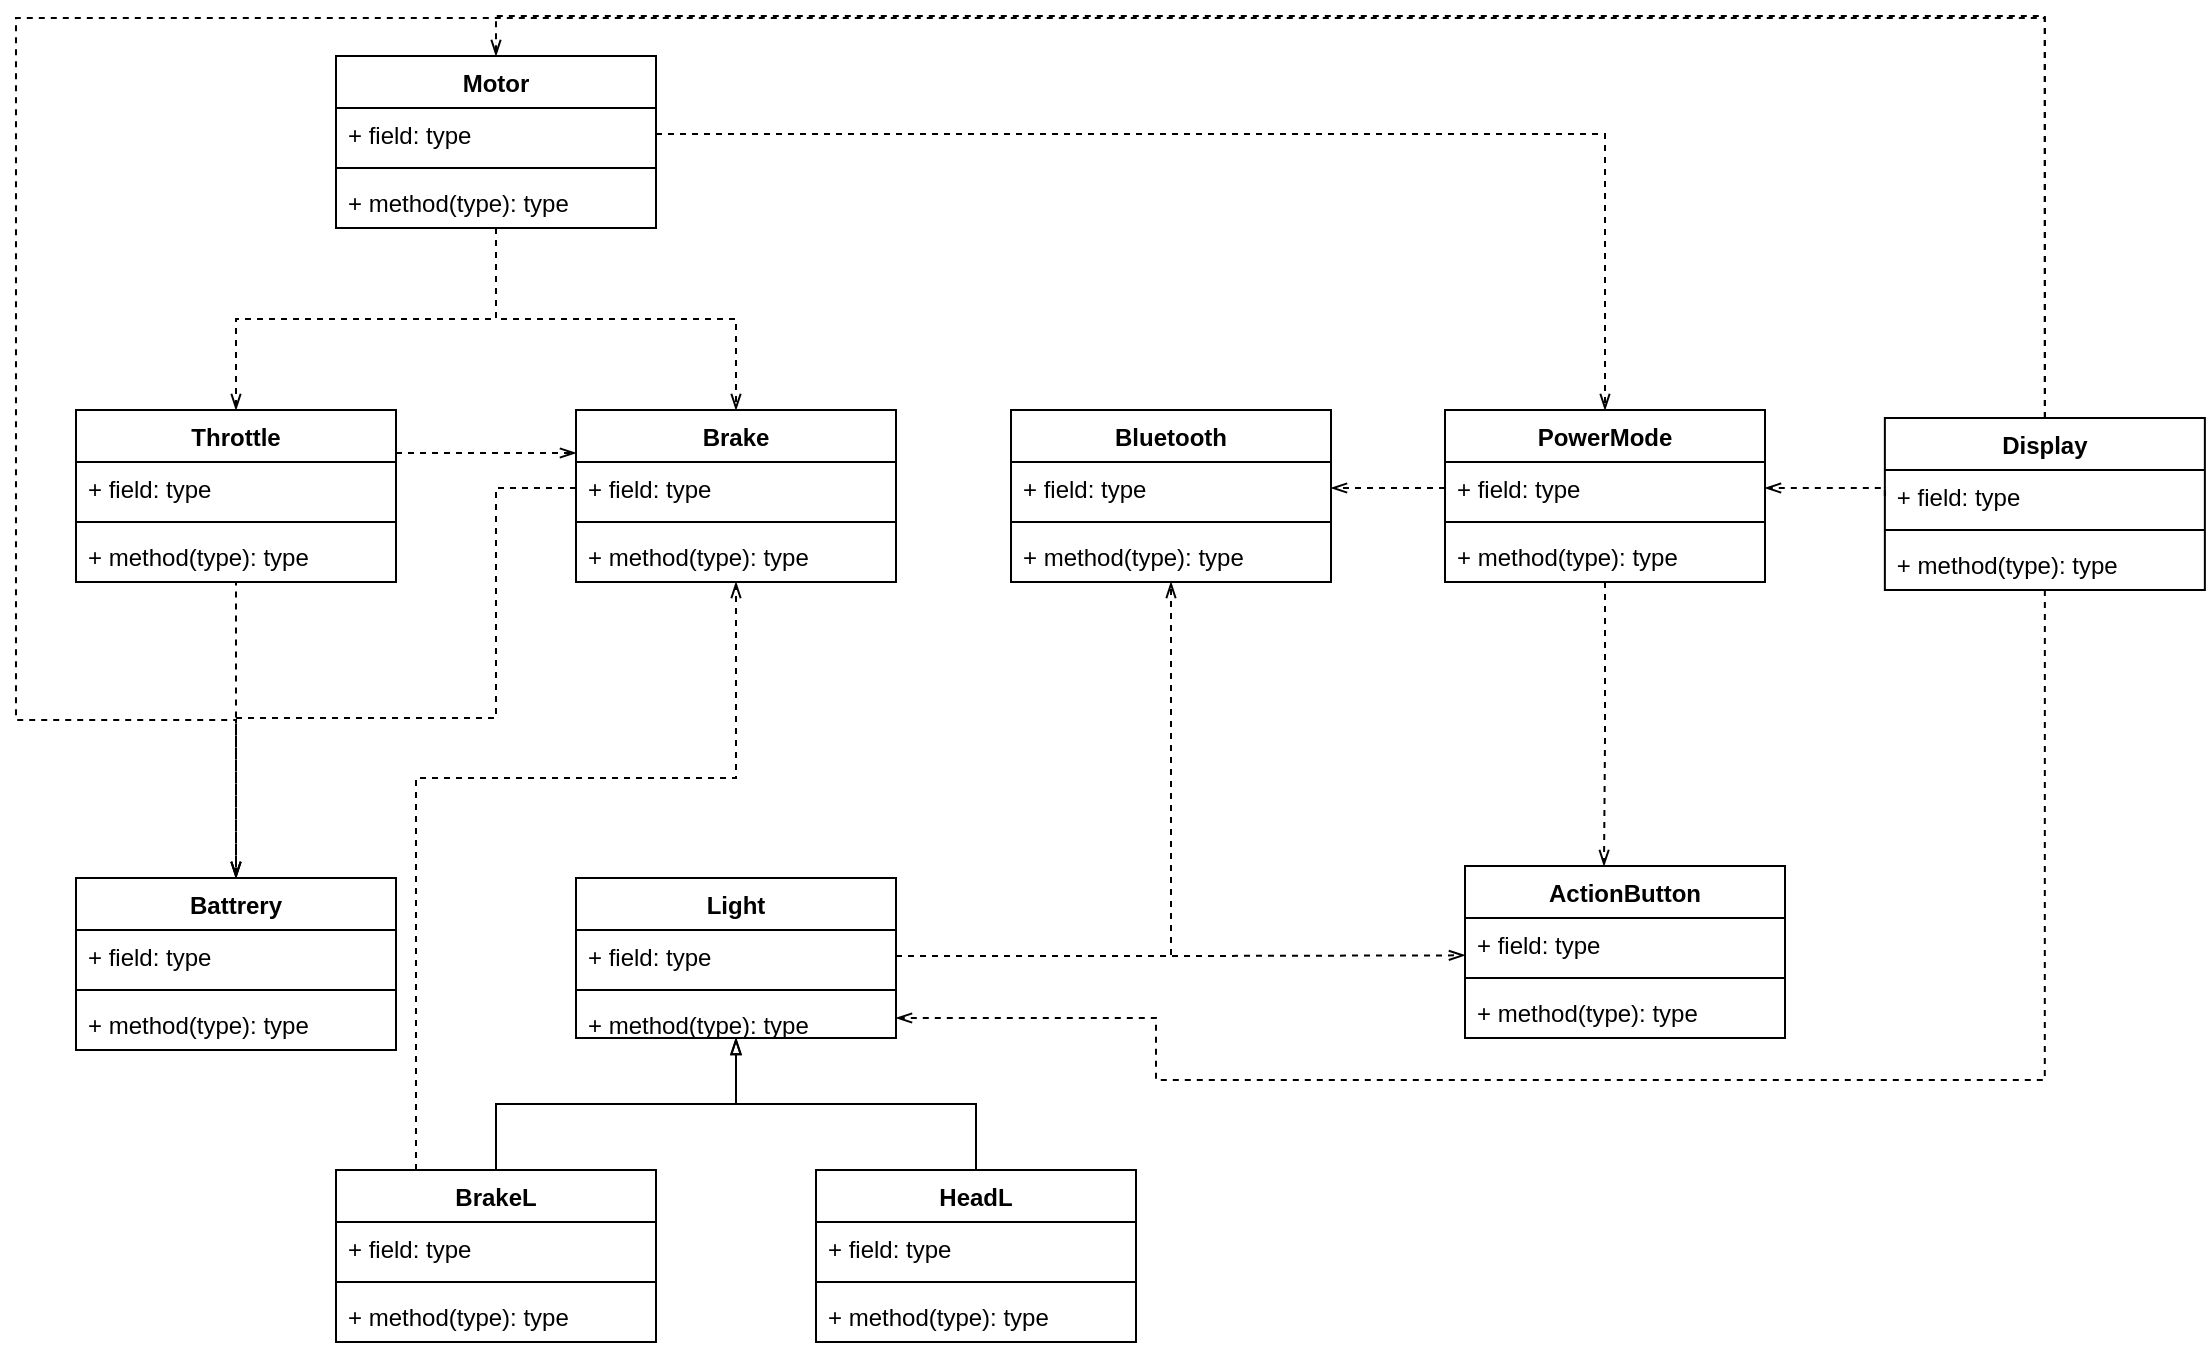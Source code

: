 <mxfile version="10.7.9" type="device"><diagram id="RRR2Q73Efiblb29-fy5A" name="Page-1"><mxGraphModel dx="743" dy="528" grid="1" gridSize="10" guides="1" tooltips="1" connect="1" arrows="1" fold="1" page="1" pageScale="1" pageWidth="850" pageHeight="1100" math="0" shadow="0"><root><mxCell id="0"/><mxCell id="1" parent="0"/><mxCell id="Oltx8EEPDuNsa9bhyEoh-46" style="edgeStyle=orthogonalEdgeStyle;rounded=0;orthogonalLoop=1;jettySize=auto;html=1;dashed=1;startArrow=none;startFill=0;endArrow=openThin;endFill=0;" edge="1" parent="1" source="Oltx8EEPDuNsa9bhyEoh-1" target="Oltx8EEPDuNsa9bhyEoh-9"><mxGeometry relative="1" as="geometry"/></mxCell><mxCell id="Oltx8EEPDuNsa9bhyEoh-47" style="edgeStyle=orthogonalEdgeStyle;rounded=0;orthogonalLoop=1;jettySize=auto;html=1;exitX=0.5;exitY=1;exitDx=0;exitDy=0;entryX=0.5;entryY=0;entryDx=0;entryDy=0;dashed=1;startArrow=none;startFill=0;endArrow=openThin;endFill=0;" edge="1" parent="1" source="Oltx8EEPDuNsa9bhyEoh-1" target="Oltx8EEPDuNsa9bhyEoh-5"><mxGeometry relative="1" as="geometry"/></mxCell><mxCell id="Oltx8EEPDuNsa9bhyEoh-1" value="Motor" style="swimlane;fontStyle=1;align=center;verticalAlign=top;childLayout=stackLayout;horizontal=1;startSize=26;horizontalStack=0;resizeParent=1;resizeParentMax=0;resizeLast=0;collapsible=1;marginBottom=0;" vertex="1" parent="1"><mxGeometry x="340" y="39" width="160" height="86" as="geometry"/></mxCell><mxCell id="Oltx8EEPDuNsa9bhyEoh-2" value="+ field: type" style="text;strokeColor=none;fillColor=none;align=left;verticalAlign=top;spacingLeft=4;spacingRight=4;overflow=hidden;rotatable=0;points=[[0,0.5],[1,0.5]];portConstraint=eastwest;" vertex="1" parent="Oltx8EEPDuNsa9bhyEoh-1"><mxGeometry y="26" width="160" height="26" as="geometry"/></mxCell><mxCell id="Oltx8EEPDuNsa9bhyEoh-3" value="" style="line;strokeWidth=1;fillColor=none;align=left;verticalAlign=middle;spacingTop=-1;spacingLeft=3;spacingRight=3;rotatable=0;labelPosition=right;points=[];portConstraint=eastwest;" vertex="1" parent="Oltx8EEPDuNsa9bhyEoh-1"><mxGeometry y="52" width="160" height="8" as="geometry"/></mxCell><mxCell id="Oltx8EEPDuNsa9bhyEoh-4" value="+ method(type): type" style="text;strokeColor=none;fillColor=none;align=left;verticalAlign=top;spacingLeft=4;spacingRight=4;overflow=hidden;rotatable=0;points=[[0,0.5],[1,0.5]];portConstraint=eastwest;" vertex="1" parent="Oltx8EEPDuNsa9bhyEoh-1"><mxGeometry y="60" width="160" height="26" as="geometry"/></mxCell><mxCell id="Oltx8EEPDuNsa9bhyEoh-5" value="Brake" style="swimlane;fontStyle=1;align=center;verticalAlign=top;childLayout=stackLayout;horizontal=1;startSize=26;horizontalStack=0;resizeParent=1;resizeParentMax=0;resizeLast=0;collapsible=1;marginBottom=0;" vertex="1" parent="1"><mxGeometry x="460" y="216" width="160" height="86" as="geometry"/></mxCell><mxCell id="Oltx8EEPDuNsa9bhyEoh-6" value="+ field: type" style="text;strokeColor=none;fillColor=none;align=left;verticalAlign=top;spacingLeft=4;spacingRight=4;overflow=hidden;rotatable=0;points=[[0,0.5],[1,0.5]];portConstraint=eastwest;" vertex="1" parent="Oltx8EEPDuNsa9bhyEoh-5"><mxGeometry y="26" width="160" height="26" as="geometry"/></mxCell><mxCell id="Oltx8EEPDuNsa9bhyEoh-7" value="" style="line;strokeWidth=1;fillColor=none;align=left;verticalAlign=middle;spacingTop=-1;spacingLeft=3;spacingRight=3;rotatable=0;labelPosition=right;points=[];portConstraint=eastwest;" vertex="1" parent="Oltx8EEPDuNsa9bhyEoh-5"><mxGeometry y="52" width="160" height="8" as="geometry"/></mxCell><mxCell id="Oltx8EEPDuNsa9bhyEoh-8" value="+ method(type): type" style="text;strokeColor=none;fillColor=none;align=left;verticalAlign=top;spacingLeft=4;spacingRight=4;overflow=hidden;rotatable=0;points=[[0,0.5],[1,0.5]];portConstraint=eastwest;" vertex="1" parent="Oltx8EEPDuNsa9bhyEoh-5"><mxGeometry y="60" width="160" height="26" as="geometry"/></mxCell><mxCell id="Oltx8EEPDuNsa9bhyEoh-85" style="edgeStyle=orthogonalEdgeStyle;rounded=0;orthogonalLoop=1;jettySize=auto;html=1;exitX=1;exitY=0.25;exitDx=0;exitDy=0;entryX=0;entryY=0.25;entryDx=0;entryDy=0;dashed=1;startArrow=none;startFill=0;endArrow=openThin;endFill=0;" edge="1" parent="1" source="Oltx8EEPDuNsa9bhyEoh-9" target="Oltx8EEPDuNsa9bhyEoh-5"><mxGeometry relative="1" as="geometry"/></mxCell><mxCell id="Oltx8EEPDuNsa9bhyEoh-9" value="Throttle" style="swimlane;fontStyle=1;align=center;verticalAlign=top;childLayout=stackLayout;horizontal=1;startSize=26;horizontalStack=0;resizeParent=1;resizeParentMax=0;resizeLast=0;collapsible=1;marginBottom=0;" vertex="1" parent="1"><mxGeometry x="210" y="216" width="160" height="86" as="geometry"/></mxCell><mxCell id="Oltx8EEPDuNsa9bhyEoh-10" value="+ field: type" style="text;strokeColor=none;fillColor=none;align=left;verticalAlign=top;spacingLeft=4;spacingRight=4;overflow=hidden;rotatable=0;points=[[0,0.5],[1,0.5]];portConstraint=eastwest;" vertex="1" parent="Oltx8EEPDuNsa9bhyEoh-9"><mxGeometry y="26" width="160" height="26" as="geometry"/></mxCell><mxCell id="Oltx8EEPDuNsa9bhyEoh-11" value="" style="line;strokeWidth=1;fillColor=none;align=left;verticalAlign=middle;spacingTop=-1;spacingLeft=3;spacingRight=3;rotatable=0;labelPosition=right;points=[];portConstraint=eastwest;" vertex="1" parent="Oltx8EEPDuNsa9bhyEoh-9"><mxGeometry y="52" width="160" height="8" as="geometry"/></mxCell><mxCell id="Oltx8EEPDuNsa9bhyEoh-12" value="+ method(type): type" style="text;strokeColor=none;fillColor=none;align=left;verticalAlign=top;spacingLeft=4;spacingRight=4;overflow=hidden;rotatable=0;points=[[0,0.5],[1,0.5]];portConstraint=eastwest;" vertex="1" parent="Oltx8EEPDuNsa9bhyEoh-9"><mxGeometry y="60" width="160" height="26" as="geometry"/></mxCell><mxCell id="Oltx8EEPDuNsa9bhyEoh-13" value="Bluetooth" style="swimlane;fontStyle=1;align=center;verticalAlign=top;childLayout=stackLayout;horizontal=1;startSize=26;horizontalStack=0;resizeParent=1;resizeParentMax=0;resizeLast=0;collapsible=1;marginBottom=0;" vertex="1" parent="1"><mxGeometry x="677.5" y="216" width="160" height="86" as="geometry"/></mxCell><mxCell id="Oltx8EEPDuNsa9bhyEoh-14" value="+ field: type" style="text;strokeColor=none;fillColor=none;align=left;verticalAlign=top;spacingLeft=4;spacingRight=4;overflow=hidden;rotatable=0;points=[[0,0.5],[1,0.5]];portConstraint=eastwest;" vertex="1" parent="Oltx8EEPDuNsa9bhyEoh-13"><mxGeometry y="26" width="160" height="26" as="geometry"/></mxCell><mxCell id="Oltx8EEPDuNsa9bhyEoh-15" value="" style="line;strokeWidth=1;fillColor=none;align=left;verticalAlign=middle;spacingTop=-1;spacingLeft=3;spacingRight=3;rotatable=0;labelPosition=right;points=[];portConstraint=eastwest;" vertex="1" parent="Oltx8EEPDuNsa9bhyEoh-13"><mxGeometry y="52" width="160" height="8" as="geometry"/></mxCell><mxCell id="Oltx8EEPDuNsa9bhyEoh-16" value="+ method(type): type" style="text;strokeColor=none;fillColor=none;align=left;verticalAlign=top;spacingLeft=4;spacingRight=4;overflow=hidden;rotatable=0;points=[[0,0.5],[1,0.5]];portConstraint=eastwest;" vertex="1" parent="Oltx8EEPDuNsa9bhyEoh-13"><mxGeometry y="60" width="160" height="26" as="geometry"/></mxCell><mxCell id="Oltx8EEPDuNsa9bhyEoh-17" value="Light" style="swimlane;fontStyle=1;align=center;verticalAlign=top;childLayout=stackLayout;horizontal=1;startSize=26;horizontalStack=0;resizeParent=1;resizeParentMax=0;resizeLast=0;collapsible=1;marginBottom=0;" vertex="1" parent="1"><mxGeometry x="460" y="450" width="160" height="80" as="geometry"/></mxCell><mxCell id="Oltx8EEPDuNsa9bhyEoh-18" value="+ field: type" style="text;strokeColor=none;fillColor=none;align=left;verticalAlign=top;spacingLeft=4;spacingRight=4;overflow=hidden;rotatable=0;points=[[0,0.5],[1,0.5]];portConstraint=eastwest;" vertex="1" parent="Oltx8EEPDuNsa9bhyEoh-17"><mxGeometry y="26" width="160" height="26" as="geometry"/></mxCell><mxCell id="Oltx8EEPDuNsa9bhyEoh-19" value="" style="line;strokeWidth=1;fillColor=none;align=left;verticalAlign=middle;spacingTop=-1;spacingLeft=3;spacingRight=3;rotatable=0;labelPosition=right;points=[];portConstraint=eastwest;" vertex="1" parent="Oltx8EEPDuNsa9bhyEoh-17"><mxGeometry y="52" width="160" height="8" as="geometry"/></mxCell><mxCell id="Oltx8EEPDuNsa9bhyEoh-20" value="+ method(type): type" style="text;strokeColor=none;fillColor=none;align=left;verticalAlign=top;spacingLeft=4;spacingRight=4;overflow=hidden;rotatable=0;points=[[0,0.5],[1,0.5]];portConstraint=eastwest;" vertex="1" parent="Oltx8EEPDuNsa9bhyEoh-17"><mxGeometry y="60" width="160" height="20" as="geometry"/></mxCell><mxCell id="Oltx8EEPDuNsa9bhyEoh-32" style="edgeStyle=orthogonalEdgeStyle;rounded=0;orthogonalLoop=1;jettySize=auto;html=1;exitX=0.5;exitY=0;exitDx=0;exitDy=0;endArrow=blockThin;endFill=0;entryX=0.5;entryY=1;entryDx=0;entryDy=0;" edge="1" parent="1" source="Oltx8EEPDuNsa9bhyEoh-21" target="Oltx8EEPDuNsa9bhyEoh-17"><mxGeometry relative="1" as="geometry"><mxPoint x="530" y="545" as="targetPoint"/></mxGeometry></mxCell><mxCell id="Oltx8EEPDuNsa9bhyEoh-81" style="edgeStyle=orthogonalEdgeStyle;rounded=0;orthogonalLoop=1;jettySize=auto;html=1;exitX=0.25;exitY=0;exitDx=0;exitDy=0;dashed=1;startArrow=none;startFill=0;endArrow=openThin;endFill=0;entryX=0.5;entryY=1;entryDx=0;entryDy=0;" edge="1" parent="1" source="Oltx8EEPDuNsa9bhyEoh-21" target="Oltx8EEPDuNsa9bhyEoh-5"><mxGeometry relative="1" as="geometry"><mxPoint x="430" y="390" as="targetPoint"/><Array as="points"><mxPoint x="380" y="400"/><mxPoint x="540" y="400"/></Array></mxGeometry></mxCell><mxCell id="Oltx8EEPDuNsa9bhyEoh-21" value="BrakeL" style="swimlane;fontStyle=1;align=center;verticalAlign=top;childLayout=stackLayout;horizontal=1;startSize=26;horizontalStack=0;resizeParent=1;resizeParentMax=0;resizeLast=0;collapsible=1;marginBottom=0;" vertex="1" parent="1"><mxGeometry x="340" y="596" width="160" height="86" as="geometry"/></mxCell><mxCell id="Oltx8EEPDuNsa9bhyEoh-22" value="+ field: type" style="text;strokeColor=none;fillColor=none;align=left;verticalAlign=top;spacingLeft=4;spacingRight=4;overflow=hidden;rotatable=0;points=[[0,0.5],[1,0.5]];portConstraint=eastwest;" vertex="1" parent="Oltx8EEPDuNsa9bhyEoh-21"><mxGeometry y="26" width="160" height="26" as="geometry"/></mxCell><mxCell id="Oltx8EEPDuNsa9bhyEoh-23" value="" style="line;strokeWidth=1;fillColor=none;align=left;verticalAlign=middle;spacingTop=-1;spacingLeft=3;spacingRight=3;rotatable=0;labelPosition=right;points=[];portConstraint=eastwest;" vertex="1" parent="Oltx8EEPDuNsa9bhyEoh-21"><mxGeometry y="52" width="160" height="8" as="geometry"/></mxCell><mxCell id="Oltx8EEPDuNsa9bhyEoh-24" value="+ method(type): type" style="text;strokeColor=none;fillColor=none;align=left;verticalAlign=top;spacingLeft=4;spacingRight=4;overflow=hidden;rotatable=0;points=[[0,0.5],[1,0.5]];portConstraint=eastwest;" vertex="1" parent="Oltx8EEPDuNsa9bhyEoh-21"><mxGeometry y="60" width="160" height="26" as="geometry"/></mxCell><mxCell id="Oltx8EEPDuNsa9bhyEoh-31" style="edgeStyle=orthogonalEdgeStyle;rounded=0;orthogonalLoop=1;jettySize=auto;html=1;exitX=0.5;exitY=0;exitDx=0;exitDy=0;endArrow=blockThin;endFill=0;entryX=0.5;entryY=1;entryDx=0;entryDy=0;entryPerimeter=0;" edge="1" parent="1" source="Oltx8EEPDuNsa9bhyEoh-25" target="Oltx8EEPDuNsa9bhyEoh-20"><mxGeometry relative="1" as="geometry"><mxPoint x="550" y="545" as="targetPoint"/></mxGeometry></mxCell><mxCell id="Oltx8EEPDuNsa9bhyEoh-25" value="HeadL" style="swimlane;fontStyle=1;align=center;verticalAlign=top;childLayout=stackLayout;horizontal=1;startSize=26;horizontalStack=0;resizeParent=1;resizeParentMax=0;resizeLast=0;collapsible=1;marginBottom=0;" vertex="1" parent="1"><mxGeometry x="580" y="596" width="160" height="86" as="geometry"><mxRectangle x="580" y="596" width="70" height="26" as="alternateBounds"/></mxGeometry></mxCell><mxCell id="Oltx8EEPDuNsa9bhyEoh-26" value="+ field: type" style="text;strokeColor=none;fillColor=none;align=left;verticalAlign=top;spacingLeft=4;spacingRight=4;overflow=hidden;rotatable=0;points=[[0,0.5],[1,0.5]];portConstraint=eastwest;" vertex="1" parent="Oltx8EEPDuNsa9bhyEoh-25"><mxGeometry y="26" width="160" height="26" as="geometry"/></mxCell><mxCell id="Oltx8EEPDuNsa9bhyEoh-27" value="" style="line;strokeWidth=1;fillColor=none;align=left;verticalAlign=middle;spacingTop=-1;spacingLeft=3;spacingRight=3;rotatable=0;labelPosition=right;points=[];portConstraint=eastwest;" vertex="1" parent="Oltx8EEPDuNsa9bhyEoh-25"><mxGeometry y="52" width="160" height="8" as="geometry"/></mxCell><mxCell id="Oltx8EEPDuNsa9bhyEoh-28" value="+ method(type): type" style="text;strokeColor=none;fillColor=none;align=left;verticalAlign=top;spacingLeft=4;spacingRight=4;overflow=hidden;rotatable=0;points=[[0,0.5],[1,0.5]];portConstraint=eastwest;" vertex="1" parent="Oltx8EEPDuNsa9bhyEoh-25"><mxGeometry y="60" width="160" height="26" as="geometry"/></mxCell><mxCell id="Oltx8EEPDuNsa9bhyEoh-60" style="edgeStyle=orthogonalEdgeStyle;rounded=0;orthogonalLoop=1;jettySize=auto;html=1;exitX=0.5;exitY=0;exitDx=0;exitDy=0;entryX=0.5;entryY=0;entryDx=0;entryDy=0;dashed=1;startArrow=none;startFill=0;endArrow=openThin;endFill=0;" edge="1" parent="1" source="Oltx8EEPDuNsa9bhyEoh-33" target="Oltx8EEPDuNsa9bhyEoh-37"><mxGeometry relative="1" as="geometry"><Array as="points"><mxPoint x="1194" y="20"/><mxPoint x="180" y="20"/><mxPoint x="180" y="371"/><mxPoint x="290" y="371"/></Array></mxGeometry></mxCell><mxCell id="Oltx8EEPDuNsa9bhyEoh-79" style="edgeStyle=orthogonalEdgeStyle;rounded=0;orthogonalLoop=1;jettySize=auto;html=1;exitX=0.5;exitY=1;exitDx=0;exitDy=0;entryX=1;entryY=0.5;entryDx=0;entryDy=0;dashed=1;startArrow=none;startFill=0;endArrow=openThin;endFill=0;" edge="1" parent="1" source="Oltx8EEPDuNsa9bhyEoh-33" target="Oltx8EEPDuNsa9bhyEoh-20"><mxGeometry relative="1" as="geometry"><Array as="points"><mxPoint x="1194" y="551"/><mxPoint x="750" y="551"/><mxPoint x="750" y="520"/></Array></mxGeometry></mxCell><mxCell id="Oltx8EEPDuNsa9bhyEoh-80" style="edgeStyle=orthogonalEdgeStyle;rounded=0;orthogonalLoop=1;jettySize=auto;html=1;exitX=0.5;exitY=0;exitDx=0;exitDy=0;entryX=0.5;entryY=0;entryDx=0;entryDy=0;dashed=1;startArrow=none;startFill=0;endArrow=openThin;endFill=0;" edge="1" parent="1" source="Oltx8EEPDuNsa9bhyEoh-33" target="Oltx8EEPDuNsa9bhyEoh-1"><mxGeometry relative="1" as="geometry"/></mxCell><mxCell id="Oltx8EEPDuNsa9bhyEoh-33" value="Display" style="swimlane;fontStyle=1;align=center;verticalAlign=top;childLayout=stackLayout;horizontal=1;startSize=26;horizontalStack=0;resizeParent=1;resizeParentMax=0;resizeLast=0;collapsible=1;marginBottom=0;" vertex="1" parent="1"><mxGeometry x="1114.429" y="220" width="160" height="86" as="geometry"/></mxCell><mxCell id="Oltx8EEPDuNsa9bhyEoh-34" value="+ field: type" style="text;strokeColor=none;fillColor=none;align=left;verticalAlign=top;spacingLeft=4;spacingRight=4;overflow=hidden;rotatable=0;points=[[0,0.5],[1,0.5]];portConstraint=eastwest;" vertex="1" parent="Oltx8EEPDuNsa9bhyEoh-33"><mxGeometry y="26" width="160" height="26" as="geometry"/></mxCell><mxCell id="Oltx8EEPDuNsa9bhyEoh-35" value="" style="line;strokeWidth=1;fillColor=none;align=left;verticalAlign=middle;spacingTop=-1;spacingLeft=3;spacingRight=3;rotatable=0;labelPosition=right;points=[];portConstraint=eastwest;" vertex="1" parent="Oltx8EEPDuNsa9bhyEoh-33"><mxGeometry y="52" width="160" height="8" as="geometry"/></mxCell><mxCell id="Oltx8EEPDuNsa9bhyEoh-36" value="+ method(type): type" style="text;strokeColor=none;fillColor=none;align=left;verticalAlign=top;spacingLeft=4;spacingRight=4;overflow=hidden;rotatable=0;points=[[0,0.5],[1,0.5]];portConstraint=eastwest;" vertex="1" parent="Oltx8EEPDuNsa9bhyEoh-33"><mxGeometry y="60" width="160" height="26" as="geometry"/></mxCell><mxCell id="Oltx8EEPDuNsa9bhyEoh-41" style="edgeStyle=orthogonalEdgeStyle;rounded=0;orthogonalLoop=1;jettySize=auto;html=1;exitX=0.5;exitY=0;exitDx=0;exitDy=0;entryX=0.5;entryY=1;entryDx=0;entryDy=0;endArrow=none;endFill=0;dashed=1;startArrow=openThin;startFill=0;" edge="1" parent="1" source="Oltx8EEPDuNsa9bhyEoh-37" target="Oltx8EEPDuNsa9bhyEoh-9"><mxGeometry relative="1" as="geometry"/></mxCell><mxCell id="Oltx8EEPDuNsa9bhyEoh-37" value="Battrery" style="swimlane;fontStyle=1;align=center;verticalAlign=top;childLayout=stackLayout;horizontal=1;startSize=26;horizontalStack=0;resizeParent=1;resizeParentMax=0;resizeLast=0;collapsible=1;marginBottom=0;" vertex="1" parent="1"><mxGeometry x="210" y="450" width="160" height="86" as="geometry"/></mxCell><mxCell id="Oltx8EEPDuNsa9bhyEoh-38" value="+ field: type" style="text;strokeColor=none;fillColor=none;align=left;verticalAlign=top;spacingLeft=4;spacingRight=4;overflow=hidden;rotatable=0;points=[[0,0.5],[1,0.5]];portConstraint=eastwest;" vertex="1" parent="Oltx8EEPDuNsa9bhyEoh-37"><mxGeometry y="26" width="160" height="26" as="geometry"/></mxCell><mxCell id="Oltx8EEPDuNsa9bhyEoh-39" value="" style="line;strokeWidth=1;fillColor=none;align=left;verticalAlign=middle;spacingTop=-1;spacingLeft=3;spacingRight=3;rotatable=0;labelPosition=right;points=[];portConstraint=eastwest;" vertex="1" parent="Oltx8EEPDuNsa9bhyEoh-37"><mxGeometry y="52" width="160" height="8" as="geometry"/></mxCell><mxCell id="Oltx8EEPDuNsa9bhyEoh-40" value="+ method(type): type" style="text;strokeColor=none;fillColor=none;align=left;verticalAlign=top;spacingLeft=4;spacingRight=4;overflow=hidden;rotatable=0;points=[[0,0.5],[1,0.5]];portConstraint=eastwest;" vertex="1" parent="Oltx8EEPDuNsa9bhyEoh-37"><mxGeometry y="60" width="160" height="26" as="geometry"/></mxCell><mxCell id="Oltx8EEPDuNsa9bhyEoh-43" style="edgeStyle=orthogonalEdgeStyle;rounded=0;orthogonalLoop=1;jettySize=auto;html=1;exitX=0;exitY=0.5;exitDx=0;exitDy=0;entryX=0.5;entryY=0;entryDx=0;entryDy=0;dashed=1;startArrow=none;startFill=0;endArrow=openThin;endFill=0;" edge="1" parent="1" source="Oltx8EEPDuNsa9bhyEoh-6" target="Oltx8EEPDuNsa9bhyEoh-37"><mxGeometry relative="1" as="geometry"><Array as="points"><mxPoint x="420" y="255"/><mxPoint x="420" y="370"/><mxPoint x="290" y="370"/></Array></mxGeometry></mxCell><mxCell id="Oltx8EEPDuNsa9bhyEoh-62" value="ActionButton" style="swimlane;fontStyle=1;align=center;verticalAlign=top;childLayout=stackLayout;horizontal=1;startSize=26;horizontalStack=0;resizeParent=1;resizeParentMax=0;resizeLast=0;collapsible=1;marginBottom=0;" vertex="1" parent="1"><mxGeometry x="904.5" y="444" width="160" height="86" as="geometry"/></mxCell><mxCell id="Oltx8EEPDuNsa9bhyEoh-63" value="+ field: type" style="text;strokeColor=none;fillColor=none;align=left;verticalAlign=top;spacingLeft=4;spacingRight=4;overflow=hidden;rotatable=0;points=[[0,0.5],[1,0.5]];portConstraint=eastwest;" vertex="1" parent="Oltx8EEPDuNsa9bhyEoh-62"><mxGeometry y="26" width="160" height="26" as="geometry"/></mxCell><mxCell id="Oltx8EEPDuNsa9bhyEoh-64" value="" style="line;strokeWidth=1;fillColor=none;align=left;verticalAlign=middle;spacingTop=-1;spacingLeft=3;spacingRight=3;rotatable=0;labelPosition=right;points=[];portConstraint=eastwest;" vertex="1" parent="Oltx8EEPDuNsa9bhyEoh-62"><mxGeometry y="52" width="160" height="8" as="geometry"/></mxCell><mxCell id="Oltx8EEPDuNsa9bhyEoh-65" value="+ method(type): type" style="text;strokeColor=none;fillColor=none;align=left;verticalAlign=top;spacingLeft=4;spacingRight=4;overflow=hidden;rotatable=0;points=[[0,0.5],[1,0.5]];portConstraint=eastwest;" vertex="1" parent="Oltx8EEPDuNsa9bhyEoh-62"><mxGeometry y="60" width="160" height="26" as="geometry"/></mxCell><mxCell id="Oltx8EEPDuNsa9bhyEoh-72" style="edgeStyle=orthogonalEdgeStyle;rounded=0;orthogonalLoop=1;jettySize=auto;html=1;exitX=0.5;exitY=1;exitDx=0;exitDy=0;dashed=1;startArrow=none;startFill=0;endArrow=openThin;endFill=0;" edge="1" parent="1" source="Oltx8EEPDuNsa9bhyEoh-66" target="Oltx8EEPDuNsa9bhyEoh-62"><mxGeometry relative="1" as="geometry"><Array as="points"><mxPoint x="974" y="380"/><mxPoint x="974" y="380"/></Array></mxGeometry></mxCell><mxCell id="Oltx8EEPDuNsa9bhyEoh-66" value="PowerMode" style="swimlane;fontStyle=1;align=center;verticalAlign=top;childLayout=stackLayout;horizontal=1;startSize=26;horizontalStack=0;resizeParent=1;resizeParentMax=0;resizeLast=0;collapsible=1;marginBottom=0;" vertex="1" parent="1"><mxGeometry x="894.5" y="216" width="160" height="86" as="geometry"/></mxCell><mxCell id="Oltx8EEPDuNsa9bhyEoh-67" value="+ field: type" style="text;strokeColor=none;fillColor=none;align=left;verticalAlign=top;spacingLeft=4;spacingRight=4;overflow=hidden;rotatable=0;points=[[0,0.5],[1,0.5]];portConstraint=eastwest;" vertex="1" parent="Oltx8EEPDuNsa9bhyEoh-66"><mxGeometry y="26" width="160" height="26" as="geometry"/></mxCell><mxCell id="Oltx8EEPDuNsa9bhyEoh-68" value="" style="line;strokeWidth=1;fillColor=none;align=left;verticalAlign=middle;spacingTop=-1;spacingLeft=3;spacingRight=3;rotatable=0;labelPosition=right;points=[];portConstraint=eastwest;" vertex="1" parent="Oltx8EEPDuNsa9bhyEoh-66"><mxGeometry y="52" width="160" height="8" as="geometry"/></mxCell><mxCell id="Oltx8EEPDuNsa9bhyEoh-69" value="+ method(type): type" style="text;strokeColor=none;fillColor=none;align=left;verticalAlign=top;spacingLeft=4;spacingRight=4;overflow=hidden;rotatable=0;points=[[0,0.5],[1,0.5]];portConstraint=eastwest;" vertex="1" parent="Oltx8EEPDuNsa9bhyEoh-66"><mxGeometry y="60" width="160" height="26" as="geometry"/></mxCell><mxCell id="Oltx8EEPDuNsa9bhyEoh-71" style="edgeStyle=orthogonalEdgeStyle;rounded=0;orthogonalLoop=1;jettySize=auto;html=1;exitX=1;exitY=0.5;exitDx=0;exitDy=0;entryX=0;entryY=0.718;entryDx=0;entryDy=0;entryPerimeter=0;dashed=1;startArrow=none;startFill=0;endArrow=openThin;endFill=0;" edge="1" parent="1" source="Oltx8EEPDuNsa9bhyEoh-18" target="Oltx8EEPDuNsa9bhyEoh-63"><mxGeometry relative="1" as="geometry"><Array as="points"><mxPoint x="763" y="489"/><mxPoint x="763" y="488"/></Array></mxGeometry></mxCell><mxCell id="Oltx8EEPDuNsa9bhyEoh-73" style="edgeStyle=orthogonalEdgeStyle;rounded=0;orthogonalLoop=1;jettySize=auto;html=1;exitX=1;exitY=0.5;exitDx=0;exitDy=0;entryX=0.5;entryY=0;entryDx=0;entryDy=0;dashed=1;startArrow=none;startFill=0;endArrow=openThin;endFill=0;" edge="1" parent="1" source="Oltx8EEPDuNsa9bhyEoh-2" target="Oltx8EEPDuNsa9bhyEoh-66"><mxGeometry relative="1" as="geometry"><Array as="points"><mxPoint x="974" y="78"/></Array></mxGeometry></mxCell><mxCell id="Oltx8EEPDuNsa9bhyEoh-74" style="edgeStyle=orthogonalEdgeStyle;rounded=0;orthogonalLoop=1;jettySize=auto;html=1;exitX=0;exitY=0.5;exitDx=0;exitDy=0;entryX=1;entryY=0.5;entryDx=0;entryDy=0;dashed=1;startArrow=none;startFill=0;endArrow=openThin;endFill=0;" edge="1" parent="1" source="Oltx8EEPDuNsa9bhyEoh-34" target="Oltx8EEPDuNsa9bhyEoh-67"><mxGeometry relative="1" as="geometry"><Array as="points"><mxPoint x="1114.5" y="255"/></Array></mxGeometry></mxCell><mxCell id="Oltx8EEPDuNsa9bhyEoh-77" style="edgeStyle=orthogonalEdgeStyle;rounded=0;orthogonalLoop=1;jettySize=auto;html=1;exitX=0;exitY=0.5;exitDx=0;exitDy=0;dashed=1;startArrow=none;startFill=0;endArrow=openThin;endFill=0;" edge="1" parent="1" source="Oltx8EEPDuNsa9bhyEoh-67" target="Oltx8EEPDuNsa9bhyEoh-14"><mxGeometry relative="1" as="geometry"/></mxCell><mxCell id="Oltx8EEPDuNsa9bhyEoh-78" style="edgeStyle=orthogonalEdgeStyle;rounded=0;orthogonalLoop=1;jettySize=auto;html=1;exitX=1;exitY=0.5;exitDx=0;exitDy=0;dashed=1;startArrow=none;startFill=0;endArrow=openThin;endFill=0;entryX=0.5;entryY=1;entryDx=0;entryDy=0;" edge="1" parent="1" source="Oltx8EEPDuNsa9bhyEoh-18" target="Oltx8EEPDuNsa9bhyEoh-13"><mxGeometry relative="1" as="geometry"><mxPoint x="750" y="330" as="targetPoint"/></mxGeometry></mxCell></root></mxGraphModel></diagram></mxfile>